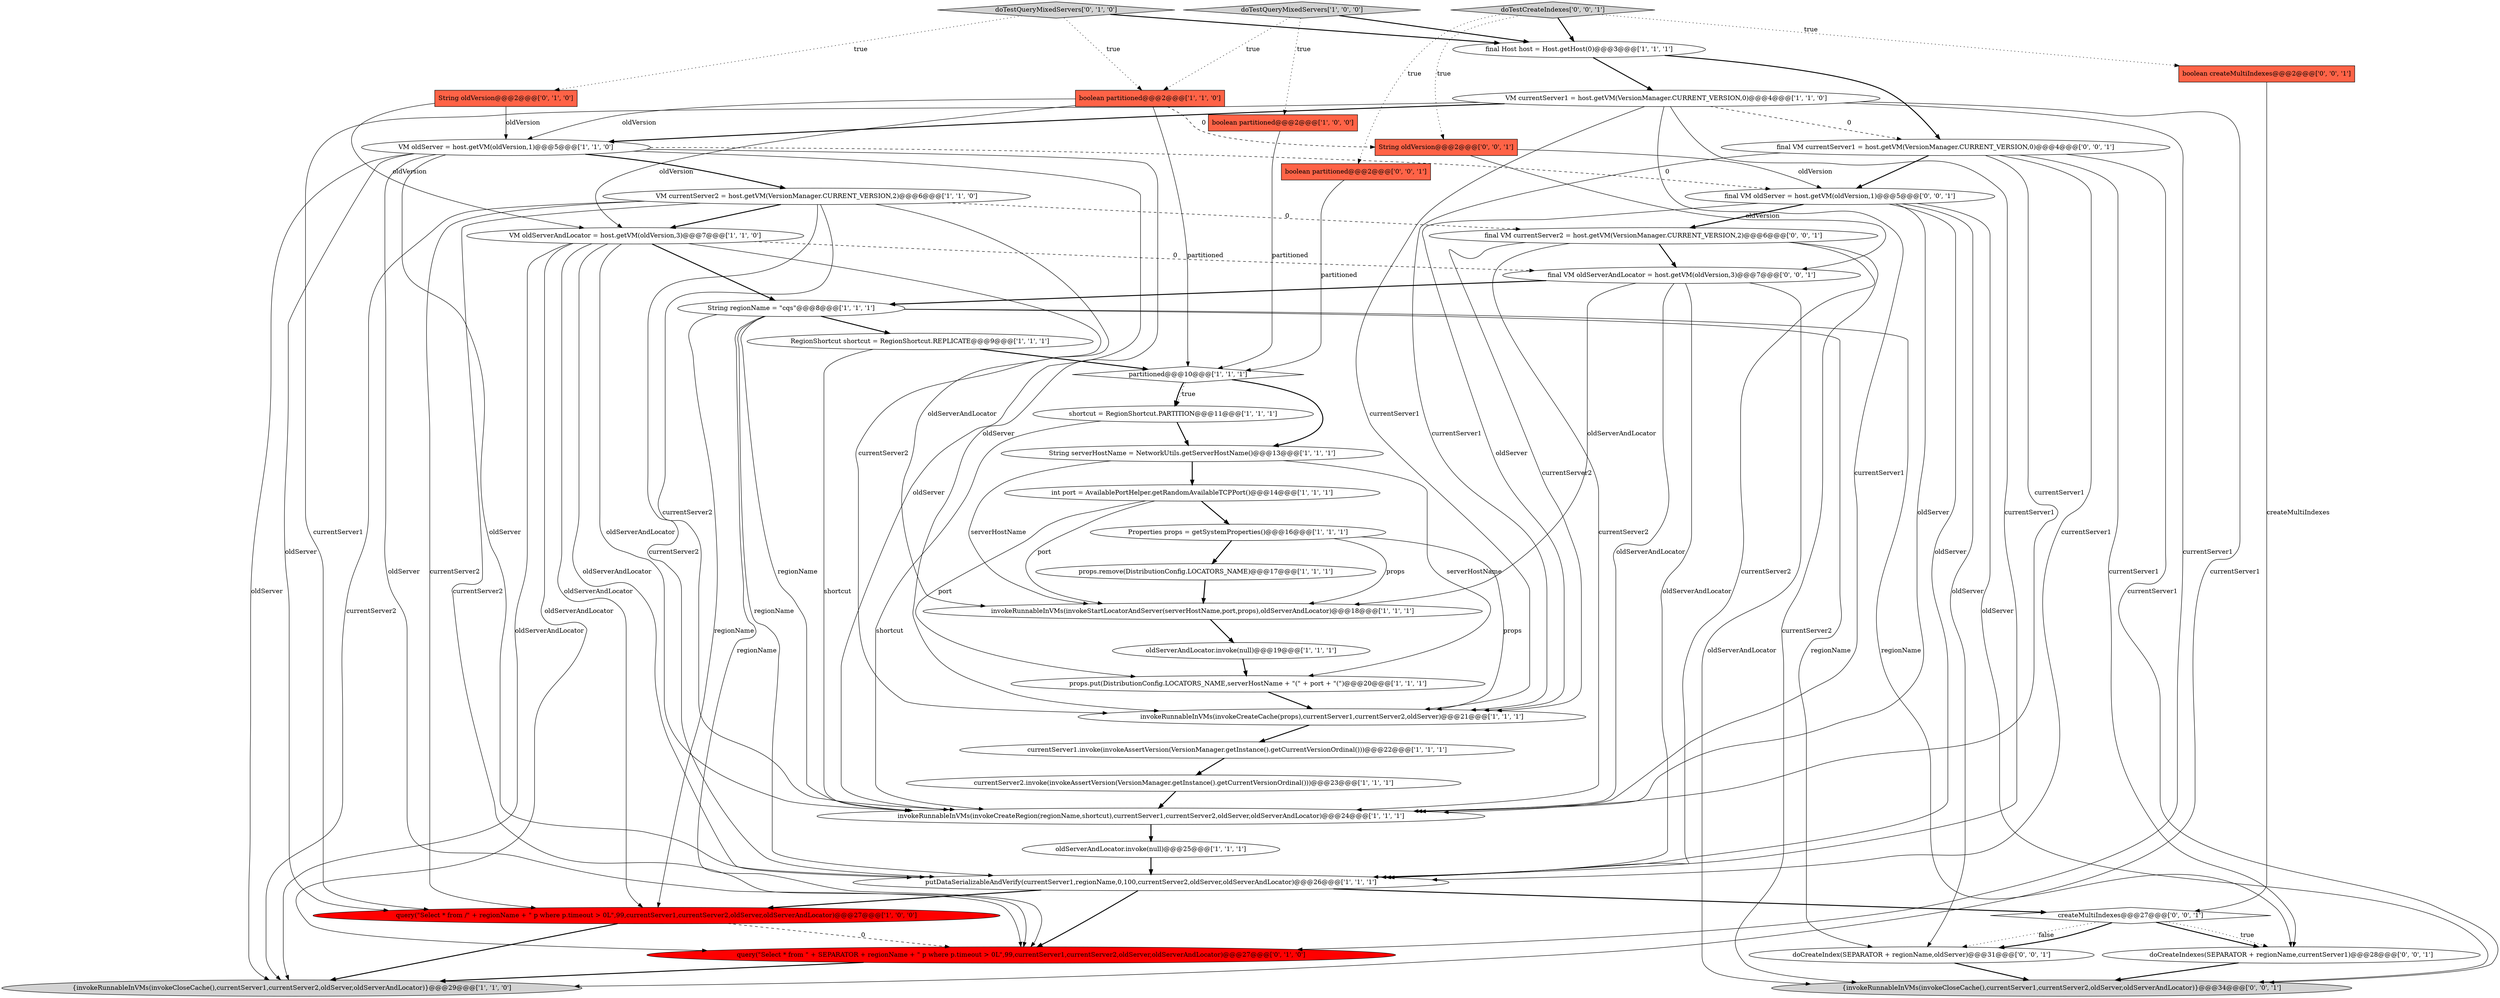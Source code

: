 digraph {
0 [style = filled, label = "props.remove(DistributionConfig.LOCATORS_NAME)@@@17@@@['1', '1', '1']", fillcolor = white, shape = ellipse image = "AAA0AAABBB1BBB"];
6 [style = filled, label = "VM currentServer1 = host.getVM(VersionManager.CURRENT_VERSION,0)@@@4@@@['1', '1', '0']", fillcolor = white, shape = ellipse image = "AAA0AAABBB1BBB"];
24 [style = filled, label = "int port = AvailablePortHelper.getRandomAvailableTCPPort()@@@14@@@['1', '1', '1']", fillcolor = white, shape = ellipse image = "AAA0AAABBB1BBB"];
39 [style = filled, label = "{invokeRunnableInVMs(invokeCloseCache(),currentServer1,currentServer2,oldServer,oldServerAndLocator)}@@@34@@@['0', '0', '1']", fillcolor = lightgray, shape = ellipse image = "AAA0AAABBB3BBB"];
3 [style = filled, label = "putDataSerializableAndVerify(currentServer1,regionName,0,100,currentServer2,oldServer,oldServerAndLocator)@@@26@@@['1', '1', '1']", fillcolor = white, shape = ellipse image = "AAA0AAABBB1BBB"];
8 [style = filled, label = "{invokeRunnableInVMs(invokeCloseCache(),currentServer1,currentServer2,oldServer,oldServerAndLocator)}@@@29@@@['1', '1', '0']", fillcolor = lightgray, shape = ellipse image = "AAA0AAABBB1BBB"];
33 [style = filled, label = "boolean createMultiIndexes@@@2@@@['0', '0', '1']", fillcolor = tomato, shape = box image = "AAA0AAABBB3BBB"];
31 [style = filled, label = "final VM currentServer2 = host.getVM(VersionManager.CURRENT_VERSION,2)@@@6@@@['0', '0', '1']", fillcolor = white, shape = ellipse image = "AAA0AAABBB3BBB"];
36 [style = filled, label = "String oldVersion@@@2@@@['0', '0', '1']", fillcolor = tomato, shape = box image = "AAA0AAABBB3BBB"];
14 [style = filled, label = "props.put(DistributionConfig.LOCATORS_NAME,serverHostName + \"(\" + port + \"(\")@@@20@@@['1', '1', '1']", fillcolor = white, shape = ellipse image = "AAA0AAABBB1BBB"];
9 [style = filled, label = "oldServerAndLocator.invoke(null)@@@19@@@['1', '1', '1']", fillcolor = white, shape = ellipse image = "AAA0AAABBB1BBB"];
38 [style = filled, label = "doCreateIndex(SEPARATOR + regionName,oldServer)@@@31@@@['0', '0', '1']", fillcolor = white, shape = ellipse image = "AAA0AAABBB3BBB"];
22 [style = filled, label = "boolean partitioned@@@2@@@['1', '1', '0']", fillcolor = tomato, shape = box image = "AAA0AAABBB1BBB"];
26 [style = filled, label = "partitioned@@@10@@@['1', '1', '1']", fillcolor = white, shape = diamond image = "AAA0AAABBB1BBB"];
5 [style = filled, label = "currentServer1.invoke(invokeAssertVersion(VersionManager.getInstance().getCurrentVersionOrdinal()))@@@22@@@['1', '1', '1']", fillcolor = white, shape = ellipse image = "AAA0AAABBB1BBB"];
27 [style = filled, label = "doTestQueryMixedServers['0', '1', '0']", fillcolor = lightgray, shape = diamond image = "AAA0AAABBB2BBB"];
23 [style = filled, label = "invokeRunnableInVMs(invokeCreateRegion(regionName,shortcut),currentServer1,currentServer2,oldServer,oldServerAndLocator)@@@24@@@['1', '1', '1']", fillcolor = white, shape = ellipse image = "AAA0AAABBB1BBB"];
19 [style = filled, label = "query(\"Select * from /\" + regionName + \" p where p.timeout > 0L\",99,currentServer1,currentServer2,oldServer,oldServerAndLocator)@@@27@@@['1', '0', '0']", fillcolor = red, shape = ellipse image = "AAA1AAABBB1BBB"];
28 [style = filled, label = "String oldVersion@@@2@@@['0', '1', '0']", fillcolor = tomato, shape = box image = "AAA0AAABBB2BBB"];
11 [style = filled, label = "RegionShortcut shortcut = RegionShortcut.REPLICATE@@@9@@@['1', '1', '1']", fillcolor = white, shape = ellipse image = "AAA0AAABBB1BBB"];
29 [style = filled, label = "query(\"Select * from \" + SEPARATOR + regionName + \" p where p.timeout > 0L\",99,currentServer1,currentServer2,oldServer,oldServerAndLocator)@@@27@@@['0', '1', '0']", fillcolor = red, shape = ellipse image = "AAA1AAABBB2BBB"];
20 [style = filled, label = "boolean partitioned@@@2@@@['1', '0', '0']", fillcolor = tomato, shape = box image = "AAA0AAABBB1BBB"];
41 [style = filled, label = "doCreateIndexes(SEPARATOR + regionName,currentServer1)@@@28@@@['0', '0', '1']", fillcolor = white, shape = ellipse image = "AAA0AAABBB3BBB"];
21 [style = filled, label = "String regionName = \"cqs\"@@@8@@@['1', '1', '1']", fillcolor = white, shape = ellipse image = "AAA0AAABBB1BBB"];
18 [style = filled, label = "Properties props = getSystemProperties()@@@16@@@['1', '1', '1']", fillcolor = white, shape = ellipse image = "AAA0AAABBB1BBB"];
25 [style = filled, label = "currentServer2.invoke(invokeAssertVersion(VersionManager.getInstance().getCurrentVersionOrdinal()))@@@23@@@['1', '1', '1']", fillcolor = white, shape = ellipse image = "AAA0AAABBB1BBB"];
10 [style = filled, label = "final Host host = Host.getHost(0)@@@3@@@['1', '1', '1']", fillcolor = white, shape = ellipse image = "AAA0AAABBB1BBB"];
35 [style = filled, label = "boolean partitioned@@@2@@@['0', '0', '1']", fillcolor = tomato, shape = box image = "AAA0AAABBB3BBB"];
15 [style = filled, label = "doTestQueryMixedServers['1', '0', '0']", fillcolor = lightgray, shape = diamond image = "AAA0AAABBB1BBB"];
16 [style = filled, label = "VM oldServerAndLocator = host.getVM(oldVersion,3)@@@7@@@['1', '1', '0']", fillcolor = white, shape = ellipse image = "AAA0AAABBB1BBB"];
30 [style = filled, label = "final VM oldServerAndLocator = host.getVM(oldVersion,3)@@@7@@@['0', '0', '1']", fillcolor = white, shape = ellipse image = "AAA0AAABBB3BBB"];
13 [style = filled, label = "invokeRunnableInVMs(invokeStartLocatorAndServer(serverHostName,port,props),oldServerAndLocator)@@@18@@@['1', '1', '1']", fillcolor = white, shape = ellipse image = "AAA0AAABBB1BBB"];
17 [style = filled, label = "oldServerAndLocator.invoke(null)@@@25@@@['1', '1', '1']", fillcolor = white, shape = ellipse image = "AAA0AAABBB1BBB"];
12 [style = filled, label = "invokeRunnableInVMs(invokeCreateCache(props),currentServer1,currentServer2,oldServer)@@@21@@@['1', '1', '1']", fillcolor = white, shape = ellipse image = "AAA0AAABBB1BBB"];
34 [style = filled, label = "doTestCreateIndexes['0', '0', '1']", fillcolor = lightgray, shape = diamond image = "AAA0AAABBB3BBB"];
2 [style = filled, label = "String serverHostName = NetworkUtils.getServerHostName()@@@13@@@['1', '1', '1']", fillcolor = white, shape = ellipse image = "AAA0AAABBB1BBB"];
37 [style = filled, label = "final VM oldServer = host.getVM(oldVersion,1)@@@5@@@['0', '0', '1']", fillcolor = white, shape = ellipse image = "AAA0AAABBB3BBB"];
40 [style = filled, label = "final VM currentServer1 = host.getVM(VersionManager.CURRENT_VERSION,0)@@@4@@@['0', '0', '1']", fillcolor = white, shape = ellipse image = "AAA0AAABBB3BBB"];
4 [style = filled, label = "VM oldServer = host.getVM(oldVersion,1)@@@5@@@['1', '1', '0']", fillcolor = white, shape = ellipse image = "AAA0AAABBB1BBB"];
7 [style = filled, label = "shortcut = RegionShortcut.PARTITION@@@11@@@['1', '1', '1']", fillcolor = white, shape = ellipse image = "AAA0AAABBB1BBB"];
1 [style = filled, label = "VM currentServer2 = host.getVM(VersionManager.CURRENT_VERSION,2)@@@6@@@['1', '1', '0']", fillcolor = white, shape = ellipse image = "AAA0AAABBB1BBB"];
32 [style = filled, label = "createMultiIndexes@@@27@@@['0', '0', '1']", fillcolor = white, shape = diamond image = "AAA0AAABBB3BBB"];
1->12 [style = solid, label="currentServer2"];
22->36 [style = dashed, label="0"];
30->3 [style = solid, label="oldServerAndLocator"];
4->3 [style = solid, label="oldServer"];
15->10 [style = bold, label=""];
32->38 [style = dotted, label="false"];
12->5 [style = bold, label=""];
0->13 [style = bold, label=""];
16->13 [style = solid, label="oldServerAndLocator"];
30->13 [style = solid, label="oldServerAndLocator"];
6->29 [style = solid, label="currentServer1"];
15->20 [style = dotted, label="true"];
6->8 [style = solid, label="currentServer1"];
38->39 [style = bold, label=""];
31->12 [style = solid, label="currentServer2"];
40->12 [style = solid, label="currentServer1"];
16->3 [style = solid, label="oldServerAndLocator"];
6->23 [style = solid, label="currentServer1"];
30->23 [style = solid, label="oldServerAndLocator"];
6->19 [style = solid, label="currentServer1"];
3->19 [style = bold, label=""];
37->31 [style = bold, label=""];
31->30 [style = bold, label=""];
9->14 [style = bold, label=""];
40->3 [style = solid, label="currentServer1"];
23->17 [style = bold, label=""];
2->24 [style = bold, label=""];
40->41 [style = solid, label="currentServer1"];
18->0 [style = bold, label=""];
40->37 [style = bold, label=""];
35->26 [style = solid, label="partitioned"];
6->3 [style = solid, label="currentServer1"];
31->3 [style = solid, label="currentServer2"];
4->23 [style = solid, label="oldServer"];
26->7 [style = bold, label=""];
27->22 [style = dotted, label="true"];
1->31 [style = dashed, label="0"];
36->37 [style = solid, label="oldVersion"];
36->30 [style = solid, label="oldVersion"];
24->18 [style = bold, label=""];
21->38 [style = solid, label="regionName"];
5->25 [style = bold, label=""];
2->13 [style = solid, label="serverHostName"];
37->12 [style = solid, label="oldServer"];
6->4 [style = bold, label=""];
21->11 [style = bold, label=""];
1->16 [style = bold, label=""];
7->2 [style = bold, label=""];
37->39 [style = solid, label="oldServer"];
4->19 [style = solid, label="oldServer"];
3->29 [style = bold, label=""];
21->41 [style = solid, label="regionName"];
11->26 [style = bold, label=""];
21->19 [style = solid, label="regionName"];
26->7 [style = dotted, label="true"];
21->3 [style = solid, label="regionName"];
2->14 [style = solid, label="serverHostName"];
40->39 [style = solid, label="currentServer1"];
34->36 [style = dotted, label="true"];
22->16 [style = solid, label="oldVersion"];
1->29 [style = solid, label="currentServer2"];
6->40 [style = dashed, label="0"];
24->14 [style = solid, label="port"];
10->6 [style = bold, label=""];
16->29 [style = solid, label="oldServerAndLocator"];
21->23 [style = solid, label="regionName"];
18->12 [style = solid, label="props"];
30->21 [style = bold, label=""];
16->30 [style = dashed, label="0"];
34->35 [style = dotted, label="true"];
37->38 [style = solid, label="oldServer"];
27->10 [style = bold, label=""];
34->33 [style = dotted, label="true"];
4->12 [style = solid, label="oldServer"];
30->39 [style = solid, label="oldServerAndLocator"];
17->3 [style = bold, label=""];
10->40 [style = bold, label=""];
6->12 [style = solid, label="currentServer1"];
40->23 [style = solid, label="currentServer1"];
32->41 [style = bold, label=""];
4->1 [style = bold, label=""];
16->8 [style = solid, label="oldServerAndLocator"];
13->9 [style = bold, label=""];
28->16 [style = solid, label="oldVersion"];
4->37 [style = dashed, label="0"];
31->23 [style = solid, label="currentServer2"];
22->26 [style = solid, label="partitioned"];
16->23 [style = solid, label="oldServerAndLocator"];
4->29 [style = solid, label="oldServer"];
29->8 [style = bold, label=""];
32->41 [style = dotted, label="true"];
11->23 [style = solid, label="shortcut"];
31->39 [style = solid, label="currentServer2"];
25->23 [style = bold, label=""];
21->29 [style = solid, label="regionName"];
19->29 [style = dashed, label="0"];
22->4 [style = solid, label="oldVersion"];
20->26 [style = solid, label="partitioned"];
7->23 [style = solid, label="shortcut"];
15->22 [style = dotted, label="true"];
24->13 [style = solid, label="port"];
1->8 [style = solid, label="currentServer2"];
34->10 [style = bold, label=""];
19->8 [style = bold, label=""];
4->8 [style = solid, label="oldServer"];
32->38 [style = bold, label=""];
27->28 [style = dotted, label="true"];
26->2 [style = bold, label=""];
1->3 [style = solid, label="currentServer2"];
37->3 [style = solid, label="oldServer"];
16->21 [style = bold, label=""];
14->12 [style = bold, label=""];
1->19 [style = solid, label="currentServer2"];
1->23 [style = solid, label="currentServer2"];
16->19 [style = solid, label="oldServerAndLocator"];
33->32 [style = solid, label="createMultiIndexes"];
41->39 [style = bold, label=""];
3->32 [style = bold, label=""];
37->23 [style = solid, label="oldServer"];
28->4 [style = solid, label="oldVersion"];
18->13 [style = solid, label="props"];
}

